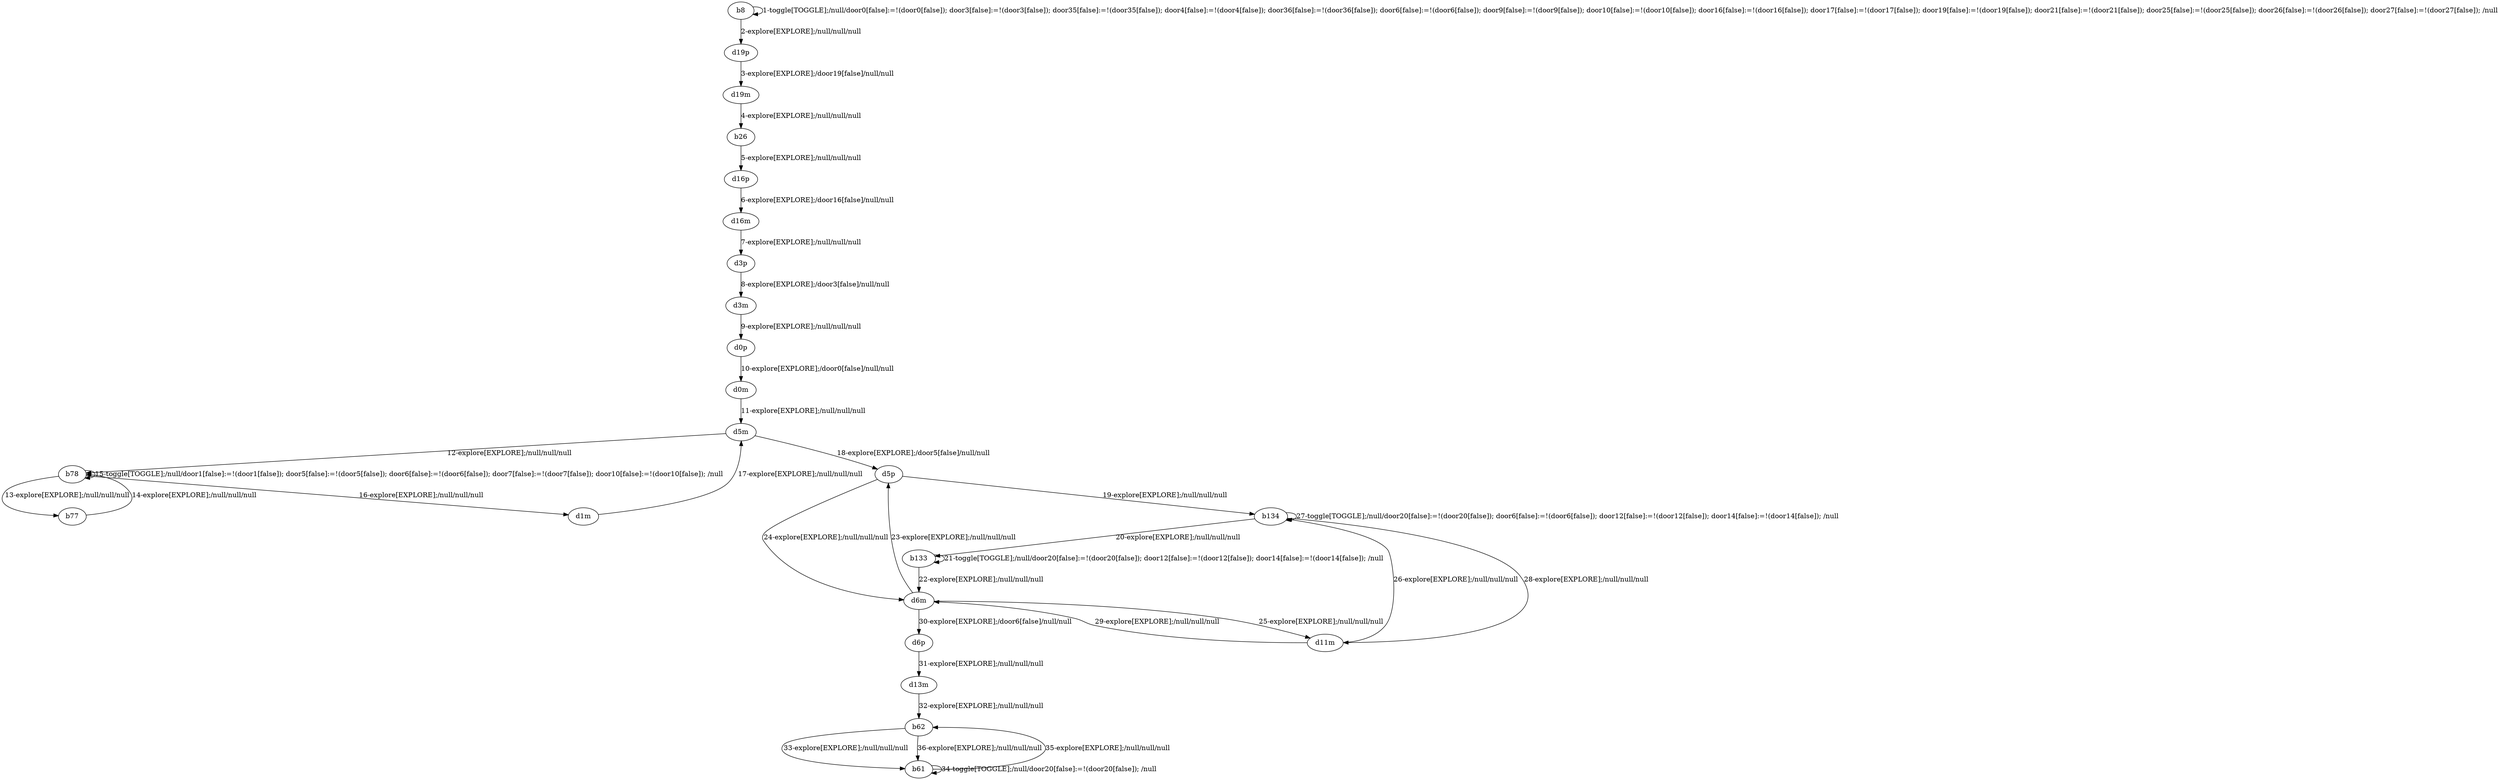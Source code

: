 # Total number of goals covered by this test: 1
# b61 --> b62

digraph g {
"b8" -> "b8" [label = "1-toggle[TOGGLE];/null/door0[false]:=!(door0[false]); door3[false]:=!(door3[false]); door35[false]:=!(door35[false]); door4[false]:=!(door4[false]); door36[false]:=!(door36[false]); door6[false]:=!(door6[false]); door9[false]:=!(door9[false]); door10[false]:=!(door10[false]); door16[false]:=!(door16[false]); door17[false]:=!(door17[false]); door19[false]:=!(door19[false]); door21[false]:=!(door21[false]); door25[false]:=!(door25[false]); door26[false]:=!(door26[false]); door27[false]:=!(door27[false]); /null"];
"b8" -> "d19p" [label = "2-explore[EXPLORE];/null/null/null"];
"d19p" -> "d19m" [label = "3-explore[EXPLORE];/door19[false]/null/null"];
"d19m" -> "b26" [label = "4-explore[EXPLORE];/null/null/null"];
"b26" -> "d16p" [label = "5-explore[EXPLORE];/null/null/null"];
"d16p" -> "d16m" [label = "6-explore[EXPLORE];/door16[false]/null/null"];
"d16m" -> "d3p" [label = "7-explore[EXPLORE];/null/null/null"];
"d3p" -> "d3m" [label = "8-explore[EXPLORE];/door3[false]/null/null"];
"d3m" -> "d0p" [label = "9-explore[EXPLORE];/null/null/null"];
"d0p" -> "d0m" [label = "10-explore[EXPLORE];/door0[false]/null/null"];
"d0m" -> "d5m" [label = "11-explore[EXPLORE];/null/null/null"];
"d5m" -> "b78" [label = "12-explore[EXPLORE];/null/null/null"];
"b78" -> "b77" [label = "13-explore[EXPLORE];/null/null/null"];
"b77" -> "b78" [label = "14-explore[EXPLORE];/null/null/null"];
"b78" -> "b78" [label = "15-toggle[TOGGLE];/null/door1[false]:=!(door1[false]); door5[false]:=!(door5[false]); door6[false]:=!(door6[false]); door7[false]:=!(door7[false]); door10[false]:=!(door10[false]); /null"];
"b78" -> "d1m" [label = "16-explore[EXPLORE];/null/null/null"];
"d1m" -> "d5m" [label = "17-explore[EXPLORE];/null/null/null"];
"d5m" -> "d5p" [label = "18-explore[EXPLORE];/door5[false]/null/null"];
"d5p" -> "b134" [label = "19-explore[EXPLORE];/null/null/null"];
"b134" -> "b133" [label = "20-explore[EXPLORE];/null/null/null"];
"b133" -> "b133" [label = "21-toggle[TOGGLE];/null/door20[false]:=!(door20[false]); door12[false]:=!(door12[false]); door14[false]:=!(door14[false]); /null"];
"b133" -> "d6m" [label = "22-explore[EXPLORE];/null/null/null"];
"d6m" -> "d5p" [label = "23-explore[EXPLORE];/null/null/null"];
"d5p" -> "d6m" [label = "24-explore[EXPLORE];/null/null/null"];
"d6m" -> "d11m" [label = "25-explore[EXPLORE];/null/null/null"];
"d11m" -> "b134" [label = "26-explore[EXPLORE];/null/null/null"];
"b134" -> "b134" [label = "27-toggle[TOGGLE];/null/door20[false]:=!(door20[false]); door6[false]:=!(door6[false]); door12[false]:=!(door12[false]); door14[false]:=!(door14[false]); /null"];
"b134" -> "d11m" [label = "28-explore[EXPLORE];/null/null/null"];
"d11m" -> "d6m" [label = "29-explore[EXPLORE];/null/null/null"];
"d6m" -> "d6p" [label = "30-explore[EXPLORE];/door6[false]/null/null"];
"d6p" -> "d13m" [label = "31-explore[EXPLORE];/null/null/null"];
"d13m" -> "b62" [label = "32-explore[EXPLORE];/null/null/null"];
"b62" -> "b61" [label = "33-explore[EXPLORE];/null/null/null"];
"b61" -> "b61" [label = "34-toggle[TOGGLE];/null/door20[false]:=!(door20[false]); /null"];
"b61" -> "b62" [label = "35-explore[EXPLORE];/null/null/null"];
"b62" -> "b61" [label = "36-explore[EXPLORE];/null/null/null"];
}